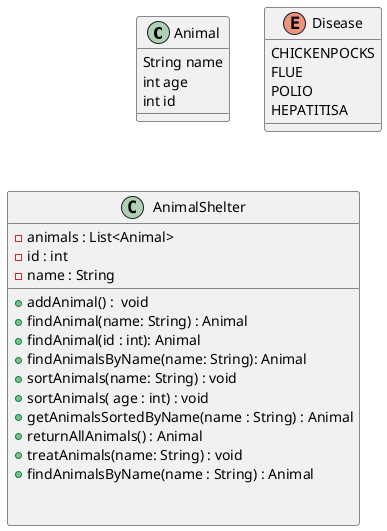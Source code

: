 @startuml
class Animal{
String name
int age
int id
}

enum Disease{
CHICKENPOCKS
FLUE
POLIO
HEPATITISA

}

class AnimalShelter{
- animals : List<Animal>
- id : int
-name : String
__
+ addAnimal() :  void
+ findAnimal(name: String) : Animal
+ findAnimal(id : int): Animal
+ findAnimalsByName(name: String): Animal
+ sortAnimals(name: String) : void
+ sortAnimals( age : int) : void
+ getAnimalsSortedByName(name : String) : Animal
+ returnAllAnimals() : Animal
+ treatAnimals(name: String) : void
+ findAnimalsByName(name : String) : Animal


}



@enduml